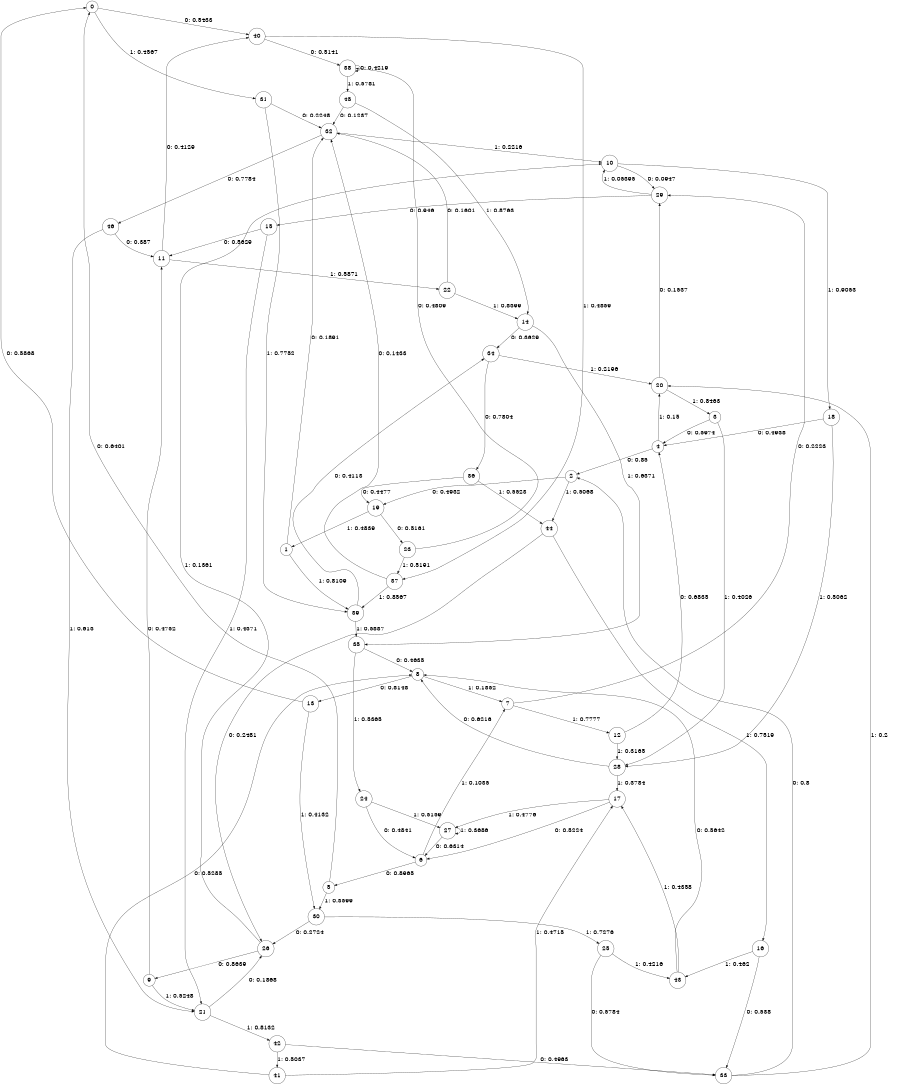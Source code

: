 digraph "ch5randomL7" {
size = "6,8.5";
ratio = "fill";
node [shape = circle];
node [fontsize = 24];
edge [fontsize = 24];
0 -> 40 [label = "0: 0.5433   "];
0 -> 31 [label = "1: 0.4567   "];
1 -> 32 [label = "0: 0.1891   "];
1 -> 39 [label = "1: 0.8109   "];
2 -> 19 [label = "0: 0.4932   "];
2 -> 44 [label = "1: 0.5068   "];
3 -> 4 [label = "0: 0.5974   "];
3 -> 28 [label = "1: 0.4026   "];
4 -> 2 [label = "0: 0.85     "];
4 -> 20 [label = "1: 0.15     "];
5 -> 0 [label = "0: 0.6401   "];
5 -> 30 [label = "1: 0.3599   "];
6 -> 5 [label = "0: 0.8965   "];
6 -> 7 [label = "1: 0.1035   "];
7 -> 29 [label = "0: 0.2223   "];
7 -> 12 [label = "1: 0.7777   "];
8 -> 13 [label = "0: 0.8148   "];
8 -> 7 [label = "1: 0.1852   "];
9 -> 11 [label = "0: 0.4752   "];
9 -> 21 [label = "1: 0.5248   "];
10 -> 29 [label = "0: 0.0947   "];
10 -> 18 [label = "1: 0.9053   "];
11 -> 40 [label = "0: 0.4129   "];
11 -> 22 [label = "1: 0.5871   "];
12 -> 4 [label = "0: 0.6835   "];
12 -> 28 [label = "1: 0.3165   "];
13 -> 0 [label = "0: 0.5868   "];
13 -> 30 [label = "1: 0.4132   "];
14 -> 34 [label = "0: 0.3629   "];
14 -> 35 [label = "1: 0.6371   "];
15 -> 11 [label = "0: 0.5629   "];
15 -> 21 [label = "1: 0.4371   "];
16 -> 33 [label = "0: 0.538    "];
16 -> 43 [label = "1: 0.462    "];
17 -> 6 [label = "0: 0.5224   "];
17 -> 27 [label = "1: 0.4776   "];
18 -> 4 [label = "0: 0.4938   "];
18 -> 28 [label = "1: 0.5062   "];
19 -> 23 [label = "0: 0.5161   "];
19 -> 1 [label = "1: 0.4839   "];
20 -> 29 [label = "0: 0.1537   "];
20 -> 3 [label = "1: 0.8463   "];
21 -> 26 [label = "0: 0.1868   "];
21 -> 42 [label = "1: 0.8132   "];
22 -> 32 [label = "0: 0.1601   "];
22 -> 14 [label = "1: 0.8399   "];
23 -> 38 [label = "0: 0.4809   "];
23 -> 37 [label = "1: 0.5191   "];
24 -> 6 [label = "0: 0.4841   "];
24 -> 27 [label = "1: 0.5159   "];
25 -> 33 [label = "0: 0.5784   "];
25 -> 43 [label = "1: 0.4216   "];
26 -> 9 [label = "0: 0.8639   "];
26 -> 10 [label = "1: 0.1361   "];
27 -> 6 [label = "0: 0.6314   "];
27 -> 27 [label = "1: 0.3686   "];
28 -> 8 [label = "0: 0.6216   "];
28 -> 17 [label = "1: 0.3784   "];
29 -> 15 [label = "0: 0.946    "];
29 -> 10 [label = "1: 0.05395  "];
30 -> 26 [label = "0: 0.2724   "];
30 -> 25 [label = "1: 0.7276   "];
31 -> 32 [label = "0: 0.2248   "];
31 -> 39 [label = "1: 0.7752   "];
32 -> 46 [label = "0: 0.7784   "];
32 -> 10 [label = "1: 0.2216   "];
33 -> 2 [label = "0: 0.8      "];
33 -> 20 [label = "1: 0.2      "];
34 -> 36 [label = "0: 0.7804   "];
34 -> 20 [label = "1: 0.2196   "];
35 -> 8 [label = "0: 0.4635   "];
35 -> 24 [label = "1: 0.5365   "];
36 -> 19 [label = "0: 0.4477   "];
36 -> 44 [label = "1: 0.5523   "];
37 -> 32 [label = "0: 0.1433   "];
37 -> 39 [label = "1: 0.8567   "];
38 -> 38 [label = "0: 0.4219   "];
38 -> 45 [label = "1: 0.5781   "];
39 -> 34 [label = "0: 0.4113   "];
39 -> 35 [label = "1: 0.5887   "];
40 -> 38 [label = "0: 0.5141   "];
40 -> 37 [label = "1: 0.4859   "];
41 -> 8 [label = "0: 0.5285   "];
41 -> 17 [label = "1: 0.4715   "];
42 -> 33 [label = "0: 0.4963   "];
42 -> 41 [label = "1: 0.5037   "];
43 -> 8 [label = "0: 0.5642   "];
43 -> 17 [label = "1: 0.4358   "];
44 -> 26 [label = "0: 0.2481   "];
44 -> 16 [label = "1: 0.7519   "];
45 -> 32 [label = "0: 0.1237   "];
45 -> 14 [label = "1: 0.8763   "];
46 -> 11 [label = "0: 0.387    "];
46 -> 21 [label = "1: 0.613    "];
}